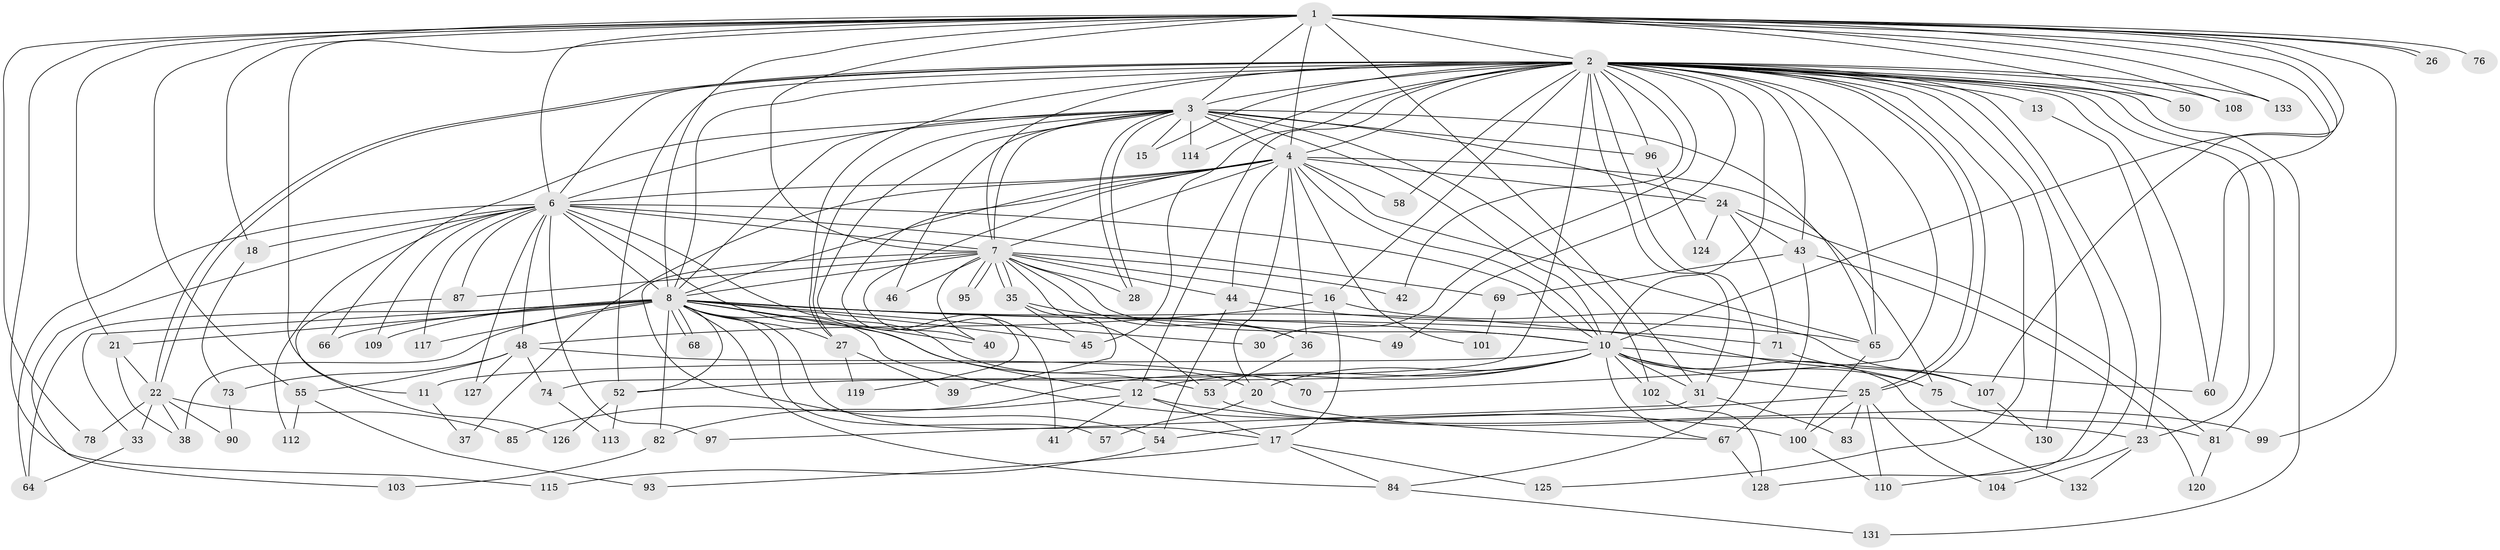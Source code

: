 // Generated by graph-tools (version 1.1) at 2025/23/03/03/25 07:23:41]
// undirected, 99 vertices, 236 edges
graph export_dot {
graph [start="1"]
  node [color=gray90,style=filled];
  1 [super="+5"];
  2 [super="+9"];
  3 [super="+121"];
  4 [super="+91"];
  6 [super="+14"];
  7 [super="+34"];
  8 [super="+47"];
  10 [super="+134"];
  11 [super="+136"];
  12 [super="+19"];
  13 [super="+98"];
  15;
  16;
  17 [super="+29"];
  18;
  20 [super="+59"];
  21;
  22 [super="+32"];
  23 [super="+92"];
  24 [super="+63"];
  25 [super="+72"];
  26;
  27 [super="+79"];
  28;
  30;
  31 [super="+61"];
  33;
  35;
  36 [super="+94"];
  37 [super="+105"];
  38 [super="+106"];
  39;
  40 [super="+88"];
  41;
  42;
  43;
  44;
  45;
  46;
  48 [super="+51"];
  49;
  50;
  52 [super="+56"];
  53 [super="+111"];
  54 [super="+80"];
  55;
  57;
  58;
  60 [super="+62"];
  64 [super="+77"];
  65 [super="+89"];
  66;
  67 [super="+123"];
  68;
  69;
  70;
  71;
  73;
  74;
  75;
  76;
  78;
  81 [super="+135"];
  82;
  83;
  84 [super="+86"];
  85;
  87;
  90;
  93;
  95;
  96;
  97;
  99;
  100 [super="+118"];
  101;
  102;
  103;
  104;
  107 [super="+122"];
  108;
  109;
  110 [super="+116"];
  112;
  113;
  114;
  115;
  117;
  119;
  120;
  124;
  125;
  126;
  127;
  128 [super="+129"];
  130;
  131;
  132;
  133;
  1 -- 2 [weight=4];
  1 -- 3 [weight=2];
  1 -- 4 [weight=2];
  1 -- 6 [weight=2];
  1 -- 7 [weight=2];
  1 -- 8 [weight=2];
  1 -- 10 [weight=2];
  1 -- 18;
  1 -- 26;
  1 -- 26;
  1 -- 76 [weight=2];
  1 -- 133;
  1 -- 11;
  1 -- 78;
  1 -- 21;
  1 -- 31;
  1 -- 99;
  1 -- 107;
  1 -- 108;
  1 -- 50;
  1 -- 115;
  1 -- 55;
  1 -- 60;
  2 -- 3 [weight=2];
  2 -- 4 [weight=3];
  2 -- 6 [weight=2];
  2 -- 7 [weight=2];
  2 -- 8 [weight=2];
  2 -- 10 [weight=2];
  2 -- 13 [weight=3];
  2 -- 22;
  2 -- 22;
  2 -- 25;
  2 -- 25;
  2 -- 30;
  2 -- 42;
  2 -- 43;
  2 -- 45;
  2 -- 50;
  2 -- 60;
  2 -- 74;
  2 -- 130;
  2 -- 131;
  2 -- 128;
  2 -- 133;
  2 -- 12;
  2 -- 65;
  2 -- 15;
  2 -- 16;
  2 -- 84;
  2 -- 23;
  2 -- 27;
  2 -- 31;
  2 -- 96;
  2 -- 70;
  2 -- 108;
  2 -- 110;
  2 -- 49;
  2 -- 114;
  2 -- 58;
  2 -- 125;
  2 -- 81;
  2 -- 52;
  3 -- 4;
  3 -- 6;
  3 -- 7;
  3 -- 8;
  3 -- 10;
  3 -- 15;
  3 -- 24;
  3 -- 28;
  3 -- 28;
  3 -- 40;
  3 -- 46;
  3 -- 66;
  3 -- 96;
  3 -- 102;
  3 -- 114;
  3 -- 65;
  3 -- 27;
  4 -- 6 [weight=2];
  4 -- 7;
  4 -- 8;
  4 -- 10;
  4 -- 20;
  4 -- 24 [weight=2];
  4 -- 36;
  4 -- 37 [weight=2];
  4 -- 41;
  4 -- 44;
  4 -- 58;
  4 -- 75;
  4 -- 101;
  4 -- 119;
  4 -- 65;
  6 -- 7;
  6 -- 8;
  6 -- 10;
  6 -- 18;
  6 -- 48 [weight=2];
  6 -- 64;
  6 -- 87;
  6 -- 97;
  6 -- 103;
  6 -- 112;
  6 -- 117;
  6 -- 69;
  6 -- 109;
  6 -- 127;
  6 -- 20;
  6 -- 12;
  7 -- 8;
  7 -- 10;
  7 -- 16;
  7 -- 35;
  7 -- 35;
  7 -- 36;
  7 -- 42;
  7 -- 44;
  7 -- 46;
  7 -- 87;
  7 -- 95;
  7 -- 95;
  7 -- 28;
  7 -- 53;
  7 -- 40;
  7 -- 54;
  8 -- 10;
  8 -- 17;
  8 -- 21;
  8 -- 27;
  8 -- 30;
  8 -- 33;
  8 -- 38;
  8 -- 40;
  8 -- 49;
  8 -- 52;
  8 -- 57;
  8 -- 66;
  8 -- 68;
  8 -- 68;
  8 -- 71;
  8 -- 75;
  8 -- 82;
  8 -- 117;
  8 -- 109;
  8 -- 45;
  8 -- 100;
  8 -- 64;
  8 -- 84;
  8 -- 53;
  10 -- 11 [weight=2];
  10 -- 12;
  10 -- 20;
  10 -- 52;
  10 -- 60;
  10 -- 67;
  10 -- 85;
  10 -- 102;
  10 -- 132;
  10 -- 75;
  10 -- 25;
  10 -- 31;
  11 -- 37;
  12 -- 23;
  12 -- 82;
  12 -- 17;
  12 -- 41;
  13 -- 23;
  16 -- 17;
  16 -- 48;
  16 -- 107;
  17 -- 84;
  17 -- 93;
  17 -- 125;
  18 -- 73;
  20 -- 57;
  20 -- 67;
  21 -- 22;
  21 -- 38;
  22 -- 33;
  22 -- 38;
  22 -- 78;
  22 -- 85;
  22 -- 90;
  23 -- 104;
  23 -- 132;
  24 -- 43;
  24 -- 71;
  24 -- 81;
  24 -- 124;
  25 -- 54;
  25 -- 83;
  25 -- 104;
  25 -- 100;
  25 -- 110;
  27 -- 39;
  27 -- 119;
  31 -- 83;
  31 -- 97;
  33 -- 64;
  35 -- 39;
  35 -- 45;
  35 -- 36;
  36 -- 53;
  43 -- 69;
  43 -- 120;
  43 -- 67;
  44 -- 54;
  44 -- 65;
  48 -- 55;
  48 -- 70;
  48 -- 73;
  48 -- 74;
  48 -- 127;
  52 -- 113;
  52 -- 126;
  53 -- 99;
  54 -- 115;
  55 -- 93;
  55 -- 112;
  65 -- 100;
  67 -- 128;
  69 -- 101;
  71 -- 107;
  73 -- 90;
  74 -- 113;
  75 -- 81;
  81 -- 120;
  82 -- 103;
  84 -- 131;
  87 -- 126;
  96 -- 124;
  100 -- 110;
  102 -- 128;
  107 -- 130;
}
